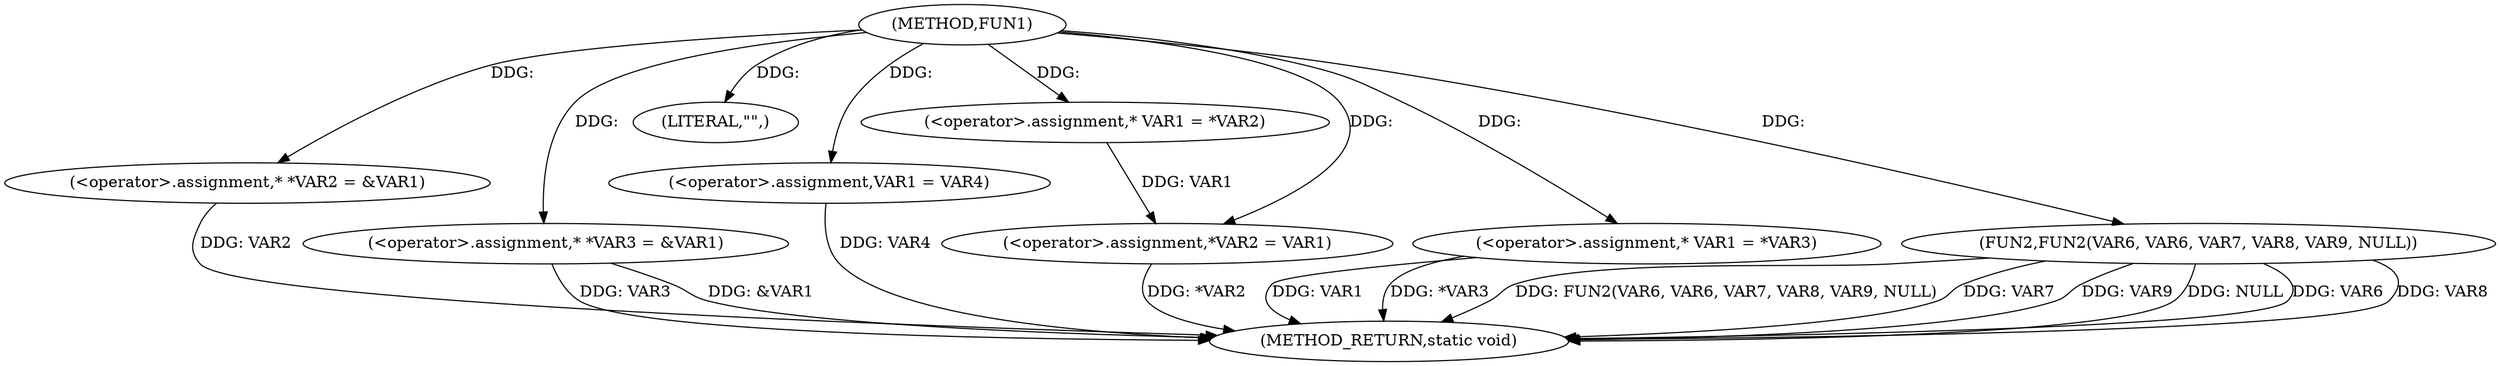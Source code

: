 digraph FUN1 {  
"1000100" [label = "(METHOD,FUN1)" ]
"1000140" [label = "(METHOD_RETURN,static void)" ]
"1000104" [label = "(<operator>.assignment,* *VAR2 = &VAR1)" ]
"1000109" [label = "(<operator>.assignment,* *VAR3 = &VAR1)" ]
"1000113" [label = "(LITERAL,\"\",)" ]
"1000114" [label = "(<operator>.assignment,VAR1 = VAR4)" ]
"1000119" [label = "(<operator>.assignment,* VAR1 = *VAR2)" ]
"1000123" [label = "(<operator>.assignment,*VAR2 = VAR1)" ]
"1000129" [label = "(<operator>.assignment,* VAR1 = *VAR3)" ]
"1000133" [label = "(FUN2,FUN2(VAR6, VAR6, VAR7, VAR8, VAR9, NULL))" ]
  "1000129" -> "1000140"  [ label = "DDG: VAR1"] 
  "1000104" -> "1000140"  [ label = "DDG: VAR2"] 
  "1000133" -> "1000140"  [ label = "DDG: FUN2(VAR6, VAR6, VAR7, VAR8, VAR9, NULL)"] 
  "1000133" -> "1000140"  [ label = "DDG: VAR7"] 
  "1000133" -> "1000140"  [ label = "DDG: VAR9"] 
  "1000133" -> "1000140"  [ label = "DDG: NULL"] 
  "1000133" -> "1000140"  [ label = "DDG: VAR6"] 
  "1000109" -> "1000140"  [ label = "DDG: VAR3"] 
  "1000109" -> "1000140"  [ label = "DDG: &VAR1"] 
  "1000114" -> "1000140"  [ label = "DDG: VAR4"] 
  "1000133" -> "1000140"  [ label = "DDG: VAR8"] 
  "1000129" -> "1000140"  [ label = "DDG: *VAR3"] 
  "1000123" -> "1000140"  [ label = "DDG: *VAR2"] 
  "1000100" -> "1000104"  [ label = "DDG: "] 
  "1000100" -> "1000109"  [ label = "DDG: "] 
  "1000100" -> "1000113"  [ label = "DDG: "] 
  "1000100" -> "1000114"  [ label = "DDG: "] 
  "1000100" -> "1000119"  [ label = "DDG: "] 
  "1000119" -> "1000123"  [ label = "DDG: VAR1"] 
  "1000100" -> "1000123"  [ label = "DDG: "] 
  "1000100" -> "1000129"  [ label = "DDG: "] 
  "1000100" -> "1000133"  [ label = "DDG: "] 
}
